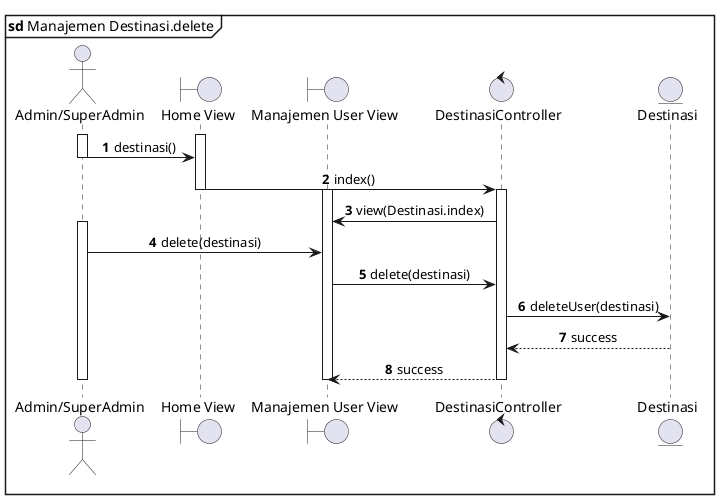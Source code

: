 @startuml Destinasi Manajemen.Delete
mainframe **sd** Manajemen Destinasi.delete
actor "Admin/SuperAdmin"  as User
boundary "Home View" as HomeView
boundary "Manajemen User View" as DestinasiView
control DestinasiController 
entity Destinasi as DestinasiModel

autonumber
' autoactivate on
skinparam SequenceMessageAlignment center

activate User
activate HomeView
User->HomeView: destinasi()
deactivate User
HomeView->DestinasiController: index()
deactivate HomeView
activate DestinasiController
activate DestinasiView
DestinasiController->DestinasiView: view(Destinasi.index)
activate User
User->DestinasiView: delete(destinasi)
DestinasiView->DestinasiController: delete(destinasi)
DestinasiController->DestinasiModel: deleteUser(destinasi)
DestinasiModel-->DestinasiController: success
DestinasiController-->DestinasiView: success
deactivate DestinasiController
deactivate DestinasiView
deactivate User



@enduml